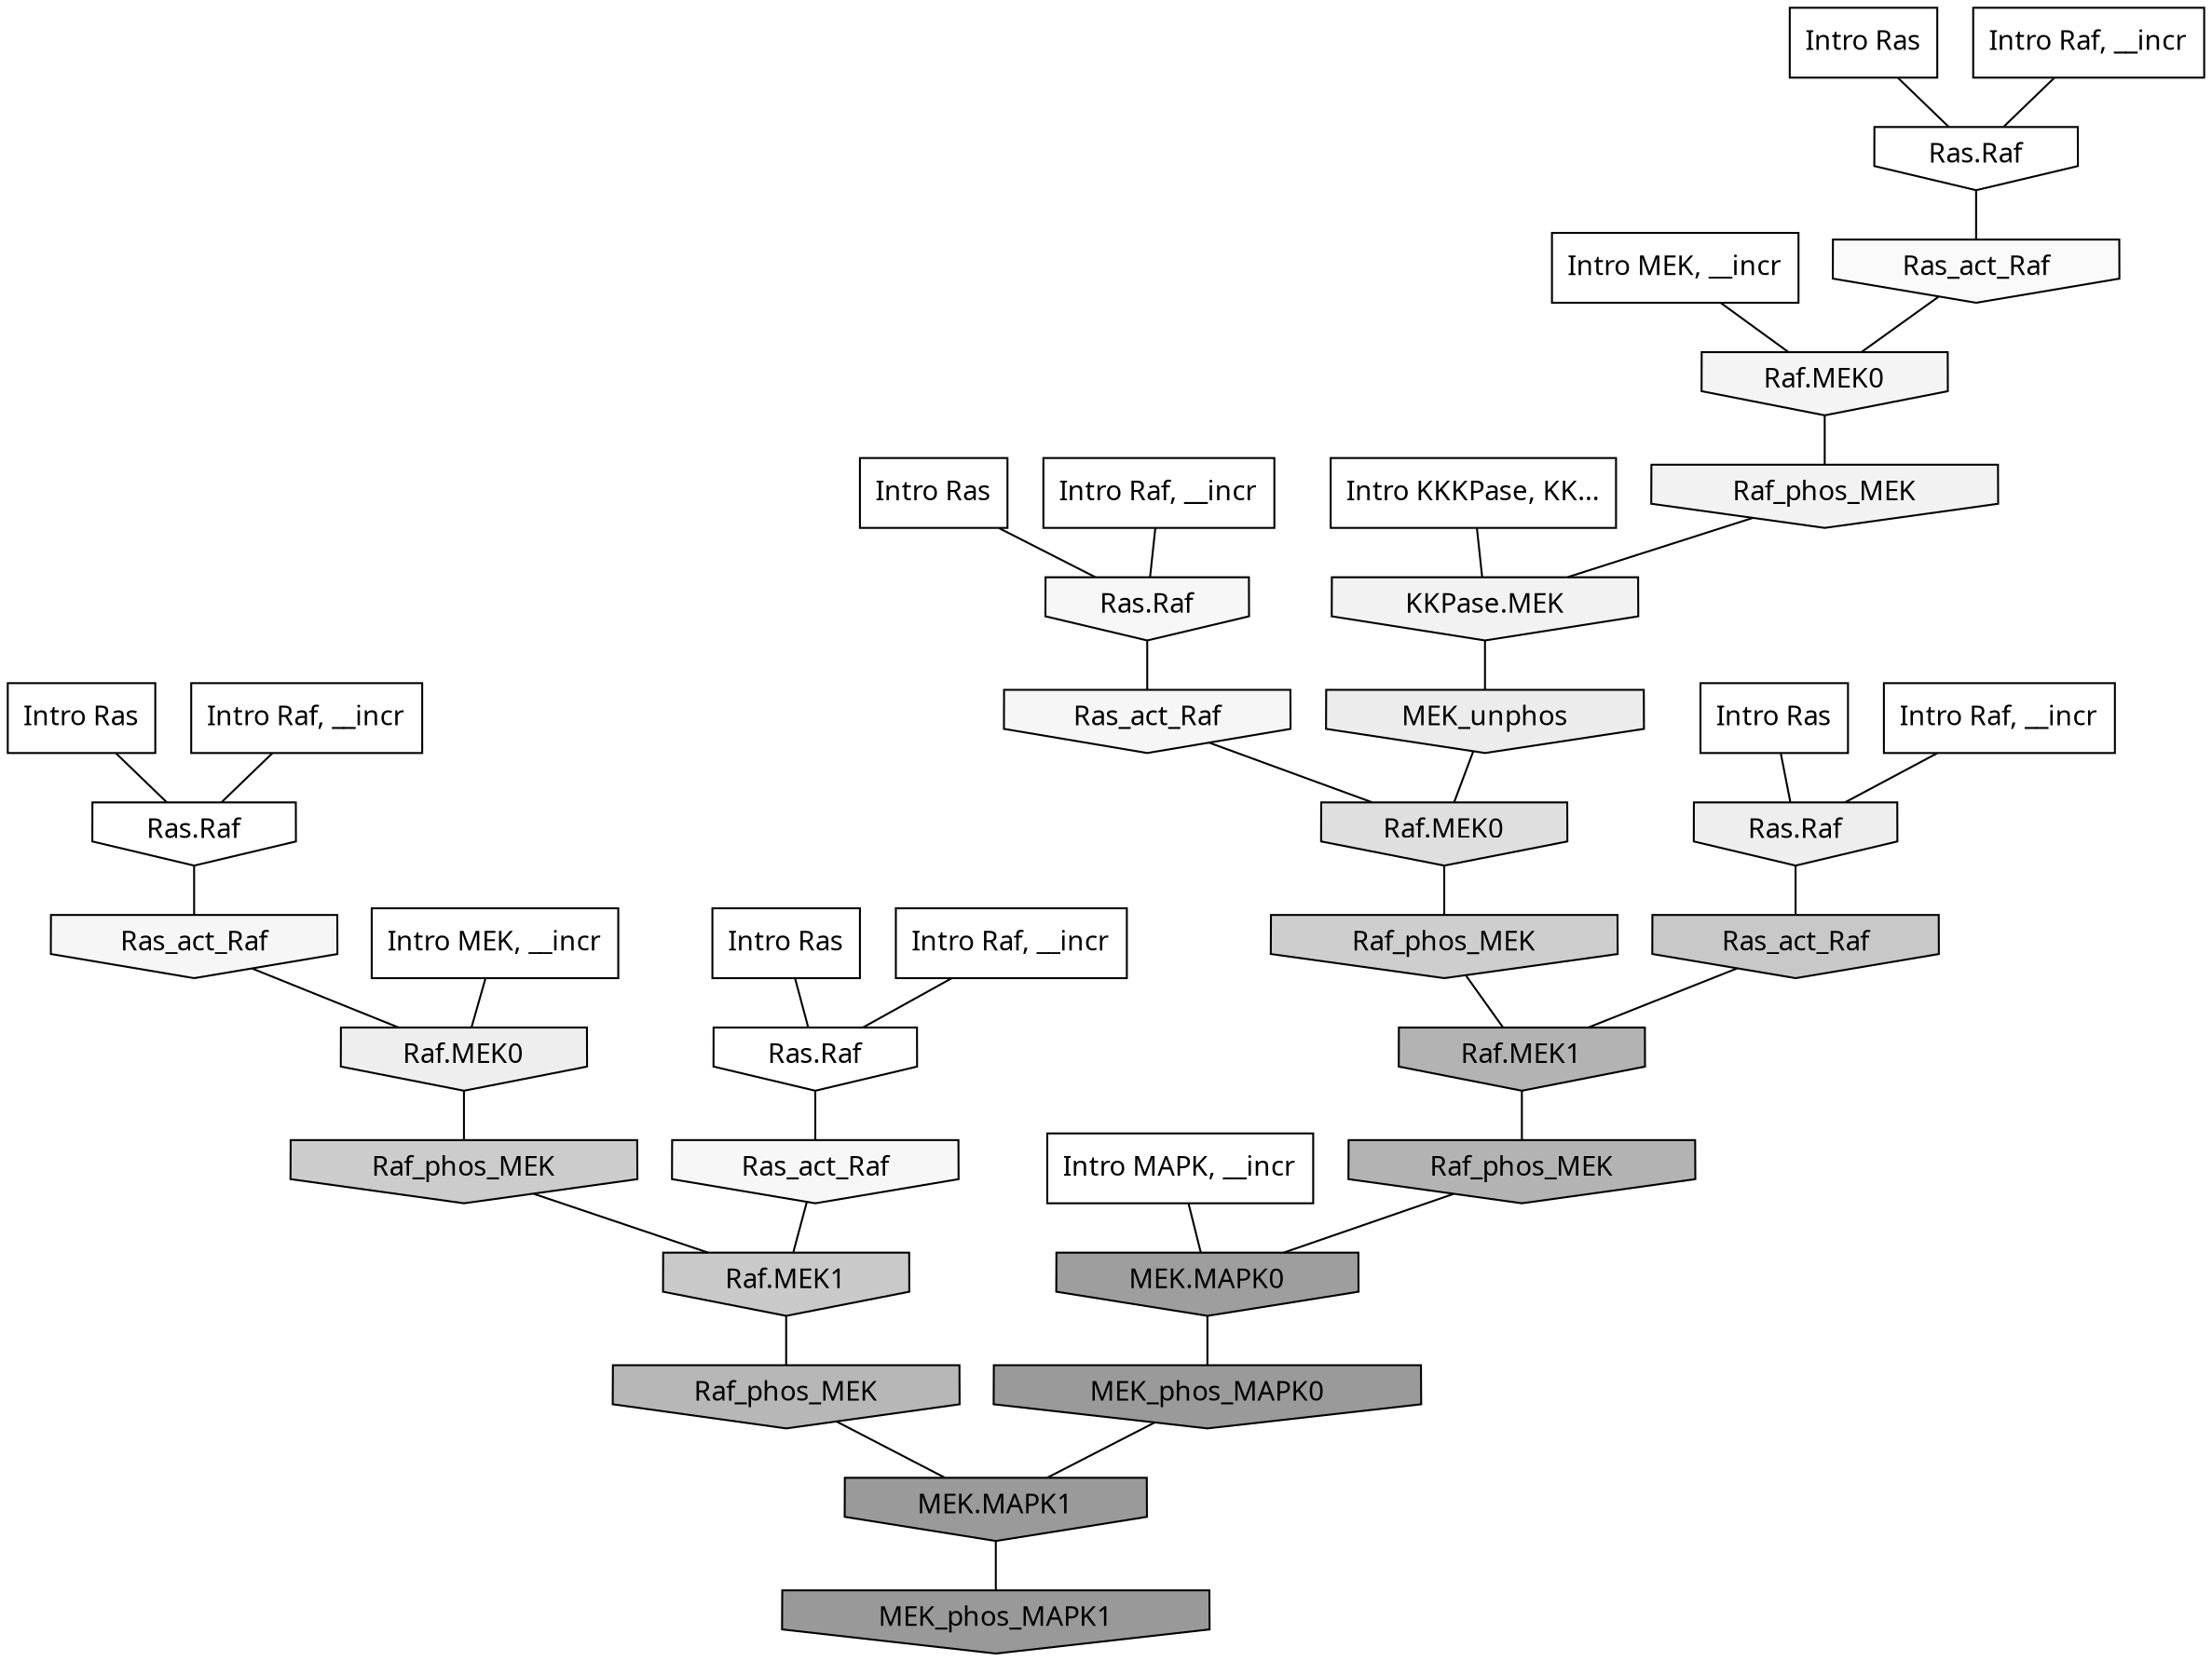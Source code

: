 digraph G{
  rankdir="TB";
  ranksep=0.30;
  node [fontname="CMU Serif"];
  edge [fontname="CMU Serif"];
  
  0 [label="Intro Ras", shape=rectangle, style=filled, fillcolor="0.000 0.000 1.000"]
  
  5 [label="Intro Ras", shape=rectangle, style=filled, fillcolor="0.000 0.000 1.000"]
  
  28 [label="Intro Ras", shape=rectangle, style=filled, fillcolor="0.000 0.000 1.000"]
  
  38 [label="Intro Ras", shape=rectangle, style=filled, fillcolor="0.000 0.000 1.000"]
  
  89 [label="Intro Ras", shape=rectangle, style=filled, fillcolor="0.000 0.000 1.000"]
  
  235 [label="Intro Raf, __incr", shape=rectangle, style=filled, fillcolor="0.000 0.000 1.000"]
  
  263 [label="Intro Raf, __incr", shape=rectangle, style=filled, fillcolor="0.000 0.000 1.000"]
  
  469 [label="Intro Raf, __incr", shape=rectangle, style=filled, fillcolor="0.000 0.000 1.000"]
  
  582 [label="Intro Raf, __incr", shape=rectangle, style=filled, fillcolor="0.000 0.000 1.000"]
  
  668 [label="Intro Raf, __incr", shape=rectangle, style=filled, fillcolor="0.000 0.000 1.000"]
  
  1526 [label="Intro MEK, __incr", shape=rectangle, style=filled, fillcolor="0.000 0.000 1.000"]
  
  1882 [label="Intro MEK, __incr", shape=rectangle, style=filled, fillcolor="0.000 0.000 1.000"]
  
  2416 [label="Intro MAPK, __incr", shape=rectangle, style=filled, fillcolor="0.000 0.000 1.000"]
  
  3160 [label="Intro KKKPase, KK...", shape=rectangle, style=filled, fillcolor="0.000 0.000 1.000"]
  
  3289 [label="Ras.Raf", shape=invhouse, style=filled, fillcolor="0.000 0.000 1.000"]
  
  3294 [label="Ras.Raf", shape=invhouse, style=filled, fillcolor="0.000 0.000 1.000"]
  
  3319 [label="Ras.Raf", shape=invhouse, style=filled, fillcolor="0.000 0.000 0.998"]
  
  3451 [label="Ras_act_Raf", shape=invhouse, style=filled, fillcolor="0.000 0.000 0.978"]
  
  3508 [label="Ras_act_Raf", shape=invhouse, style=filled, fillcolor="0.000 0.000 0.968"]
  
  3541 [label="Ras.Raf", shape=invhouse, style=filled, fillcolor="0.000 0.000 0.966"]
  
  3556 [label="Ras_act_Raf", shape=invhouse, style=filled, fillcolor="0.000 0.000 0.964"]
  
  3577 [label="Ras_act_Raf", shape=invhouse, style=filled, fillcolor="0.000 0.000 0.961"]
  
  3626 [label="Raf.MEK0", shape=invhouse, style=filled, fillcolor="0.000 0.000 0.956"]
  
  3722 [label="Raf_phos_MEK", shape=invhouse, style=filled, fillcolor="0.000 0.000 0.947"]
  
  3733 [label="KKPase.MEK", shape=invhouse, style=filled, fillcolor="0.000 0.000 0.946"]
  
  3932 [label="Raf.MEK0", shape=invhouse, style=filled, fillcolor="0.000 0.000 0.932"]
  
  3975 [label="Ras.Raf", shape=invhouse, style=filled, fillcolor="0.000 0.000 0.931"]
  
  4097 [label="MEK_unphos", shape=invhouse, style=filled, fillcolor="0.000 0.000 0.922"]
  
  4860 [label="Raf.MEK0", shape=invhouse, style=filled, fillcolor="0.000 0.000 0.875"]
  
  6146 [label="Raf_phos_MEK", shape=invhouse, style=filled, fillcolor="0.000 0.000 0.805"]
  
  6333 [label="Raf_phos_MEK", shape=invhouse, style=filled, fillcolor="0.000 0.000 0.797"]
  
  6598 [label="Raf.MEK1", shape=invhouse, style=filled, fillcolor="0.000 0.000 0.787"]
  
  6741 [label="Ras_act_Raf", shape=invhouse, style=filled, fillcolor="0.000 0.000 0.782"]
  
  8953 [label="Raf_phos_MEK", shape=invhouse, style=filled, fillcolor="0.000 0.000 0.715"]
  
  9508 [label="Raf.MEK1", shape=invhouse, style=filled, fillcolor="0.000 0.000 0.702"]
  
  9605 [label="Raf_phos_MEK", shape=invhouse, style=filled, fillcolor="0.000 0.000 0.701"]
  
  14435 [label="MEK.MAPK0", shape=invhouse, style=filled, fillcolor="0.000 0.000 0.620"]
  
  15484 [label="MEK_phos_MAPK0", shape=invhouse, style=filled, fillcolor="0.000 0.000 0.604"]
  
  15502 [label="MEK.MAPK1", shape=invhouse, style=filled, fillcolor="0.000 0.000 0.604"]
  
  15699 [label="MEK_phos_MAPK1", shape=invhouse, style=filled, fillcolor="0.000 0.000 0.600"]
  
  
  15502 -> 15699 [dir=none, color="0.000 0.000 0.000"] 
  15484 -> 15502 [dir=none, color="0.000 0.000 0.000"] 
  14435 -> 15484 [dir=none, color="0.000 0.000 0.000"] 
  9605 -> 14435 [dir=none, color="0.000 0.000 0.000"] 
  9508 -> 9605 [dir=none, color="0.000 0.000 0.000"] 
  8953 -> 15502 [dir=none, color="0.000 0.000 0.000"] 
  6741 -> 9508 [dir=none, color="0.000 0.000 0.000"] 
  6598 -> 8953 [dir=none, color="0.000 0.000 0.000"] 
  6333 -> 6598 [dir=none, color="0.000 0.000 0.000"] 
  6146 -> 9508 [dir=none, color="0.000 0.000 0.000"] 
  4860 -> 6146 [dir=none, color="0.000 0.000 0.000"] 
  4097 -> 4860 [dir=none, color="0.000 0.000 0.000"] 
  3975 -> 6741 [dir=none, color="0.000 0.000 0.000"] 
  3932 -> 6333 [dir=none, color="0.000 0.000 0.000"] 
  3733 -> 4097 [dir=none, color="0.000 0.000 0.000"] 
  3722 -> 3733 [dir=none, color="0.000 0.000 0.000"] 
  3626 -> 3722 [dir=none, color="0.000 0.000 0.000"] 
  3577 -> 4860 [dir=none, color="0.000 0.000 0.000"] 
  3556 -> 3932 [dir=none, color="0.000 0.000 0.000"] 
  3541 -> 3577 [dir=none, color="0.000 0.000 0.000"] 
  3508 -> 6598 [dir=none, color="0.000 0.000 0.000"] 
  3451 -> 3626 [dir=none, color="0.000 0.000 0.000"] 
  3319 -> 3556 [dir=none, color="0.000 0.000 0.000"] 
  3294 -> 3508 [dir=none, color="0.000 0.000 0.000"] 
  3289 -> 3451 [dir=none, color="0.000 0.000 0.000"] 
  3160 -> 3733 [dir=none, color="0.000 0.000 0.000"] 
  2416 -> 14435 [dir=none, color="0.000 0.000 0.000"] 
  1882 -> 3626 [dir=none, color="0.000 0.000 0.000"] 
  1526 -> 3932 [dir=none, color="0.000 0.000 0.000"] 
  668 -> 3541 [dir=none, color="0.000 0.000 0.000"] 
  582 -> 3975 [dir=none, color="0.000 0.000 0.000"] 
  469 -> 3294 [dir=none, color="0.000 0.000 0.000"] 
  263 -> 3289 [dir=none, color="0.000 0.000 0.000"] 
  235 -> 3319 [dir=none, color="0.000 0.000 0.000"] 
  89 -> 3541 [dir=none, color="0.000 0.000 0.000"] 
  38 -> 3975 [dir=none, color="0.000 0.000 0.000"] 
  28 -> 3294 [dir=none, color="0.000 0.000 0.000"] 
  5 -> 3289 [dir=none, color="0.000 0.000 0.000"] 
  0 -> 3319 [dir=none, color="0.000 0.000 0.000"] 
  
  }
